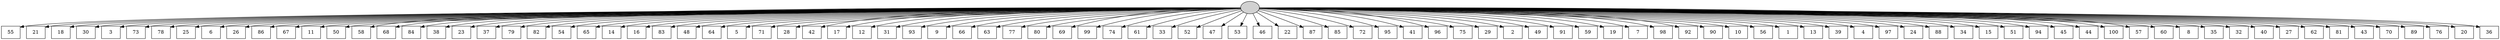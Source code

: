 digraph G {
0[style=filled, fillcolor=grey82, label=""];
1[shape=box,style=filled, fillcolor=white,label="55\n"];
2[shape=box,style=filled, fillcolor=white,label="21\n"];
3[shape=box,style=filled, fillcolor=white,label="18\n"];
4[shape=box,style=filled, fillcolor=white,label="30\n"];
5[shape=box,style=filled, fillcolor=white,label="3\n"];
6[shape=box,style=filled, fillcolor=white,label="73\n"];
7[shape=box,style=filled, fillcolor=white,label="78\n"];
8[shape=box,style=filled, fillcolor=white,label="25\n"];
9[shape=box,style=filled, fillcolor=white,label="6\n"];
10[shape=box,style=filled, fillcolor=white,label="26\n"];
11[shape=box,style=filled, fillcolor=white,label="86\n"];
12[shape=box,style=filled, fillcolor=white,label="67\n"];
13[shape=box,style=filled, fillcolor=white,label="11\n"];
14[shape=box,style=filled, fillcolor=white,label="50\n"];
15[shape=box,style=filled, fillcolor=white,label="58\n"];
16[shape=box,style=filled, fillcolor=white,label="68\n"];
17[shape=box,style=filled, fillcolor=white,label="84\n"];
18[shape=box,style=filled, fillcolor=white,label="38\n"];
19[shape=box,style=filled, fillcolor=white,label="23\n"];
20[shape=box,style=filled, fillcolor=white,label="37\n"];
21[shape=box,style=filled, fillcolor=white,label="79\n"];
22[shape=box,style=filled, fillcolor=white,label="82\n"];
23[shape=box,style=filled, fillcolor=white,label="54\n"];
24[shape=box,style=filled, fillcolor=white,label="65\n"];
25[shape=box,style=filled, fillcolor=white,label="14\n"];
26[shape=box,style=filled, fillcolor=white,label="16\n"];
27[shape=box,style=filled, fillcolor=white,label="83\n"];
28[shape=box,style=filled, fillcolor=white,label="48\n"];
29[shape=box,style=filled, fillcolor=white,label="64\n"];
30[shape=box,style=filled, fillcolor=white,label="5\n"];
31[shape=box,style=filled, fillcolor=white,label="71\n"];
32[shape=box,style=filled, fillcolor=white,label="28\n"];
33[shape=box,style=filled, fillcolor=white,label="42\n"];
34[shape=box,style=filled, fillcolor=white,label="17\n"];
35[shape=box,style=filled, fillcolor=white,label="12\n"];
36[shape=box,style=filled, fillcolor=white,label="31\n"];
37[shape=box,style=filled, fillcolor=white,label="93\n"];
38[shape=box,style=filled, fillcolor=white,label="9\n"];
39[shape=box,style=filled, fillcolor=white,label="66\n"];
40[shape=box,style=filled, fillcolor=white,label="63\n"];
41[shape=box,style=filled, fillcolor=white,label="77\n"];
42[shape=box,style=filled, fillcolor=white,label="80\n"];
43[shape=box,style=filled, fillcolor=white,label="69\n"];
44[shape=box,style=filled, fillcolor=white,label="99\n"];
45[shape=box,style=filled, fillcolor=white,label="74\n"];
46[shape=box,style=filled, fillcolor=white,label="61\n"];
47[shape=box,style=filled, fillcolor=white,label="33\n"];
48[shape=box,style=filled, fillcolor=white,label="52\n"];
49[shape=box,style=filled, fillcolor=white,label="47\n"];
50[shape=box,style=filled, fillcolor=white,label="53\n"];
51[shape=box,style=filled, fillcolor=white,label="46\n"];
52[shape=box,style=filled, fillcolor=white,label="22\n"];
53[shape=box,style=filled, fillcolor=white,label="87\n"];
54[shape=box,style=filled, fillcolor=white,label="85\n"];
55[shape=box,style=filled, fillcolor=white,label="72\n"];
56[shape=box,style=filled, fillcolor=white,label="95\n"];
57[shape=box,style=filled, fillcolor=white,label="41\n"];
58[shape=box,style=filled, fillcolor=white,label="96\n"];
59[shape=box,style=filled, fillcolor=white,label="75\n"];
60[shape=box,style=filled, fillcolor=white,label="29\n"];
61[shape=box,style=filled, fillcolor=white,label="2\n"];
62[shape=box,style=filled, fillcolor=white,label="49\n"];
63[shape=box,style=filled, fillcolor=white,label="91\n"];
64[shape=box,style=filled, fillcolor=white,label="59\n"];
65[shape=box,style=filled, fillcolor=white,label="19\n"];
66[shape=box,style=filled, fillcolor=white,label="7\n"];
67[shape=box,style=filled, fillcolor=white,label="98\n"];
68[shape=box,style=filled, fillcolor=white,label="92\n"];
69[shape=box,style=filled, fillcolor=white,label="90\n"];
70[shape=box,style=filled, fillcolor=white,label="10\n"];
71[shape=box,style=filled, fillcolor=white,label="56\n"];
72[shape=box,style=filled, fillcolor=white,label="1\n"];
73[shape=box,style=filled, fillcolor=white,label="13\n"];
74[shape=box,style=filled, fillcolor=white,label="39\n"];
75[shape=box,style=filled, fillcolor=white,label="4\n"];
76[shape=box,style=filled, fillcolor=white,label="97\n"];
77[shape=box,style=filled, fillcolor=white,label="24\n"];
78[shape=box,style=filled, fillcolor=white,label="88\n"];
79[shape=box,style=filled, fillcolor=white,label="34\n"];
80[shape=box,style=filled, fillcolor=white,label="15\n"];
81[shape=box,style=filled, fillcolor=white,label="51\n"];
82[shape=box,style=filled, fillcolor=white,label="94\n"];
83[shape=box,style=filled, fillcolor=white,label="45\n"];
84[shape=box,style=filled, fillcolor=white,label="44\n"];
85[shape=box,style=filled, fillcolor=white,label="100\n"];
86[shape=box,style=filled, fillcolor=white,label="57\n"];
87[shape=box,style=filled, fillcolor=white,label="60\n"];
88[shape=box,style=filled, fillcolor=white,label="8\n"];
89[shape=box,style=filled, fillcolor=white,label="35\n"];
90[shape=box,style=filled, fillcolor=white,label="32\n"];
91[shape=box,style=filled, fillcolor=white,label="40\n"];
92[shape=box,style=filled, fillcolor=white,label="27\n"];
93[shape=box,style=filled, fillcolor=white,label="62\n"];
94[shape=box,style=filled, fillcolor=white,label="81\n"];
95[shape=box,style=filled, fillcolor=white,label="43\n"];
96[shape=box,style=filled, fillcolor=white,label="70\n"];
97[shape=box,style=filled, fillcolor=white,label="89\n"];
98[shape=box,style=filled, fillcolor=white,label="76\n"];
99[shape=box,style=filled, fillcolor=white,label="20\n"];
100[shape=box,style=filled, fillcolor=white,label="36\n"];
0->1 ;
0->2 ;
0->3 ;
0->4 ;
0->5 ;
0->6 ;
0->7 ;
0->8 ;
0->9 ;
0->10 ;
0->11 ;
0->12 ;
0->13 ;
0->14 ;
0->15 ;
0->16 ;
0->17 ;
0->18 ;
0->19 ;
0->20 ;
0->21 ;
0->22 ;
0->23 ;
0->24 ;
0->25 ;
0->26 ;
0->27 ;
0->28 ;
0->29 ;
0->30 ;
0->31 ;
0->32 ;
0->33 ;
0->34 ;
0->35 ;
0->36 ;
0->37 ;
0->38 ;
0->39 ;
0->40 ;
0->41 ;
0->42 ;
0->43 ;
0->44 ;
0->45 ;
0->46 ;
0->47 ;
0->48 ;
0->49 ;
0->50 ;
0->51 ;
0->52 ;
0->53 ;
0->54 ;
0->55 ;
0->56 ;
0->57 ;
0->58 ;
0->59 ;
0->60 ;
0->61 ;
0->62 ;
0->63 ;
0->64 ;
0->65 ;
0->66 ;
0->67 ;
0->68 ;
0->69 ;
0->70 ;
0->71 ;
0->72 ;
0->73 ;
0->74 ;
0->75 ;
0->76 ;
0->77 ;
0->78 ;
0->79 ;
0->80 ;
0->81 ;
0->82 ;
0->83 ;
0->84 ;
0->85 ;
0->86 ;
0->87 ;
0->88 ;
0->89 ;
0->90 ;
0->91 ;
0->92 ;
0->93 ;
0->94 ;
0->95 ;
0->96 ;
0->97 ;
0->98 ;
0->99 ;
0->100 ;
}
